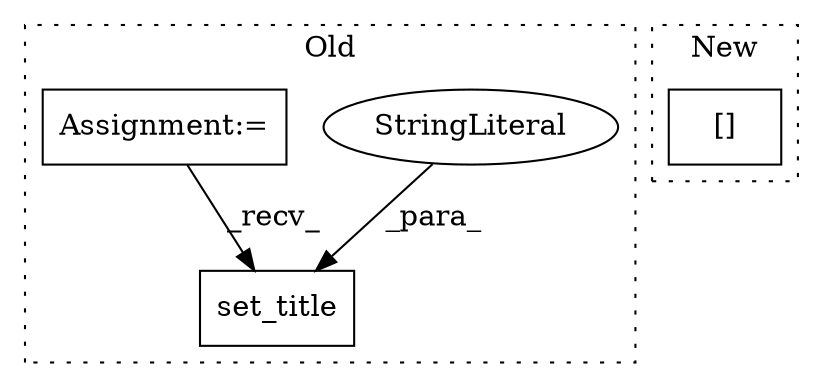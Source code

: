 digraph G {
subgraph cluster0 {
1 [label="set_title" a="32" s="2427,2447" l="10,1" shape="box"];
3 [label="StringLiteral" a="45" s="2437" l="10" shape="ellipse"];
4 [label="Assignment:=" a="7" s="2394" l="1" shape="box"];
label = "Old";
style="dotted";
}
subgraph cluster1 {
2 [label="[]" a="2" s="995,1046" l="10,2" shape="box"];
label = "New";
style="dotted";
}
3 -> 1 [label="_para_"];
4 -> 1 [label="_recv_"];
}